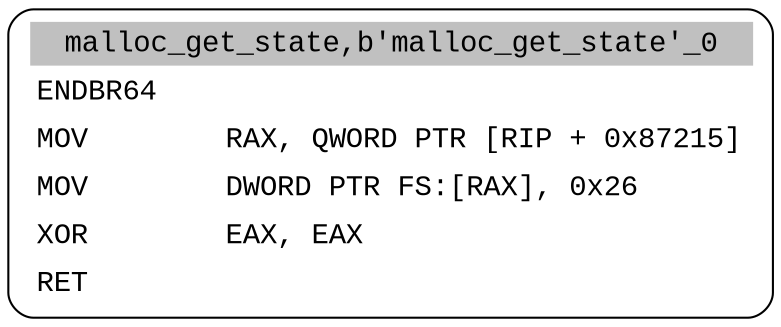 digraph asm_graph {
935 [
shape="Mrecord" fontname="Courier New"label =<<table border="0" cellborder="0" cellpadding="3"><tr><td align="center" colspan="2" bgcolor="grey">malloc_get_state,b'malloc_get_state'_0</td></tr><tr><td align="left">ENDBR64    </td></tr><tr><td align="left">MOV        RAX, QWORD PTR [RIP + 0x87215]</td></tr><tr><td align="left">MOV        DWORD PTR FS:[RAX], 0x26</td></tr><tr><td align="left">XOR        EAX, EAX</td></tr><tr><td align="left">RET        </td></tr></table>> ];
}